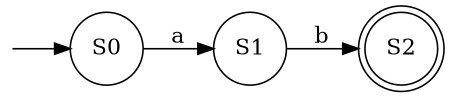 digraph finite_state_machine {
    rankdir=LR;
    size="3,3"
    node [shape = point, color=white, fontcolor=white]; start;
    node [shape = doublecircle, color=black, fontcolor=black]; S2;
    node [shape = circle];
    start -> S0;
    S0 -> S1 [ label = "a" ];
    S1 -> S2 [ label = "b" ];
}
